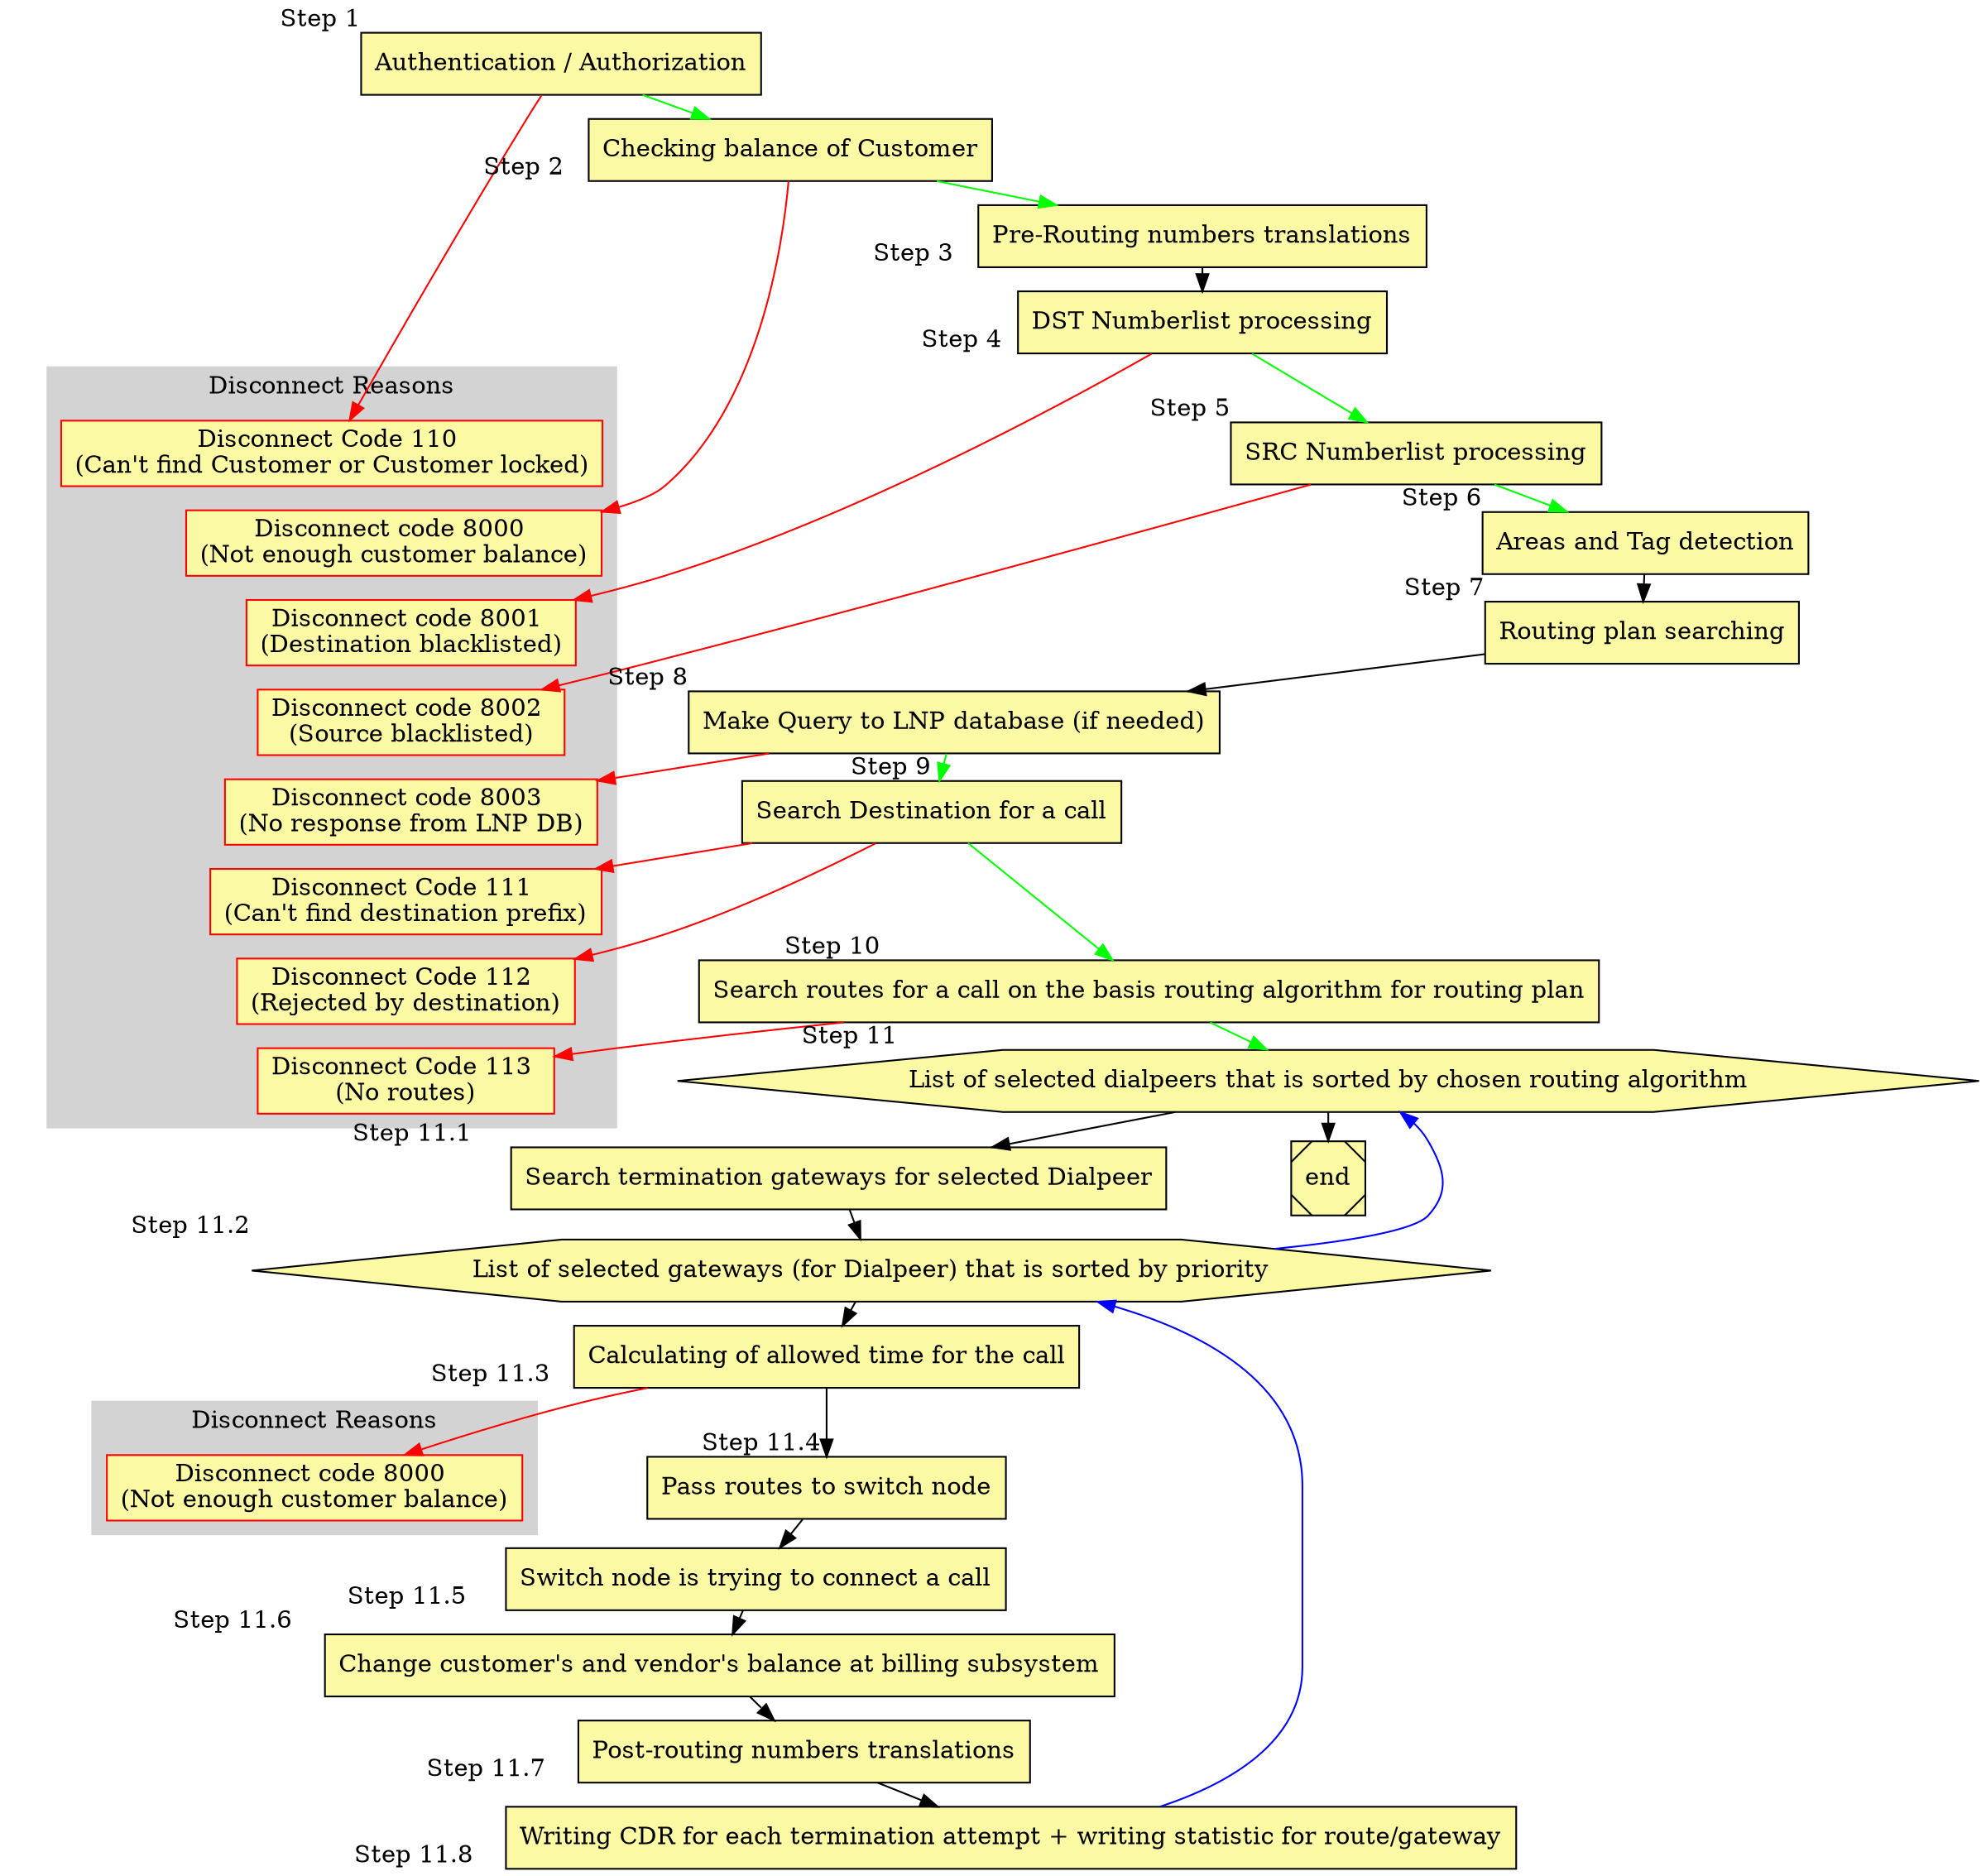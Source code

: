 digraph Routing {

    node [style=filled; fillcolor="#FCF9A5"];
    graph [nodesep=1, ranksep=0.2, mindist=0.5];

    subgraph cluster_DC {
        style=filled;
        color=lightgrey;
        node [style=filled,color=red];

        reason1 [label = "Disconnect Code 110 \n(Can't find Customer or Customer locked)"; shape=box; sides=4 ];
        reason2 [label = "Disconnect code 8000 \n(Not enough customer balance)"; shape=box; sides=4 ];
        reason3 [label = "Disconnect code 8001 \n(Destination blacklisted)"; shape=box; sides=4 ];
        reason4 [label = "Disconnect code 8002 \n(Source blacklisted)"; shape=box; sides=4 ];
        reason5 [label = "Disconnect code 8003 \n(No response from LNP DB)"; shape=box; sides=4 ];
        reason6 [label = "Disconnect Code 111 \n(Can't find destination prefix)"; shape=box; sides=4 ];
        reason7 [label = "Disconnect Code 112 \n(Rejected by destination)"; shape=box; sides=4 ];
        reason8 [label = "Disconnect Code 113 \n(No routes)"; shape=box; sides=4 ];

        reason1->reason2 [style=invis];
        reason2->reason3 [style=invis];
        reason3->reason4 [style=invis];
        reason4->reason5 [style=invis];
        reason5->reason6 [style=invis];
        reason6->reason7 [style=invis];
        reason7->reason8 [style=invis];
        label = "Disconnect Reasons";
    }

    subgraph cluster_DC2 {
        style=filled;
        color=lightgrey;
        node [style=filled,color=red];

        reason9 [label = "Disconnect code 8000 \n(Not enough customer balance)"; shape=box; sides=4 ];

        label = "Disconnect Reasons";
    }


    block1 [label = "Authentication / Authorization"; xlabel = "Step 1"; shape=box; sides=4 ];
    block2 [label = "Checking balance of Customer"; xlabel = "Step 2   "; shape=box; sides=4 ];
    block3 [label = "Pre-Routing numbers translations"; xlabel = "Step 3   "; shape=box; sides=4 ];
    block4 [label = "DST Numberlist processing"; xlabel = "Step 4  "; shape=box; sides=4 ];
    block5 [label = "SRC Numberlist processing"; xlabel = "Step 5"; shape=box; sides=4 ];
    block6 [label = "Areas and Tag detection"; xlabel = "Step 6"; shape=box; sides=4 ];
    block7 [label = "Routing plan searching"; xlabel = "Step 7"; shape=box; sides=4 ];
    block8 [label = "Make Query to LNP database (if needed)"; xlabel = "Step 8"; shape=box; sides=4 ];
    block9 [label = "Search Destination for a call"; xlabel = "              Step 9"; shape=box; sides=4 ];
    block10 [label = "Search routes for a call on the basis routing algorithm for routing plan"; xlabel = "           Step 10"; shape=box; sides=4 ];

    block11 [label = "List of selected dialpeers that is sorted by chosen routing algorithm"; xlabel = "                Step 11"; shape=hexagon];

    block12 [label = "Search termination gateways for selected Dialpeer"; xlabel = "Step 11.1     "; shape=box; sides=4 ];

    block13 [label = "List of selected gateways (for Dialpeer) that is sorted by priority"; xlabel = "                Step 11.2"; shape=hexagon];

    block14 [label = "Calculating of allowed time for the call"; xlabel = "Step 11.3   "; shape=box; sides=4 ];

    block15 [label = "Pass routes to switch node"; xlabel = "       Step 11.4   "; shape=box; sides=4 ];
    block16 [label = "Switch node is trying to connect a call"; xlabel = "\nStep 11.5     "; shape=box; sides=4 ];
    block17 [label = "Change customer's and vendor's balance at billing subsystem"; xlabel = "Step 11.6    "; shape=box; sides=4 ];
    block18 [label = "Post-routing numbers translations"; xlabel = "Step 11.7    "; shape=box; sides=4 ];
    block19 [label = "Writing CDR for each termination attempt + writing statistic for route/gateway"; xlabel = "Step 11.8    "; shape=box; sides=4 ];
    end [shape=Msquare];

    block1 -> block2 [color=green];
    block1 -> reason1 [color=red];

    block2 -> block3 [color=green];
    block2 -> reason2 [color=red];
    block3 -> block4 [color=black];
    block4 -> block5 [color=green];
    block4 -> reason3 [color=red];
    block5 -> block6 [color=green];
    block5 -> reason4 [color=red];
    block6 -> block7 [color=black];
    block7 -> block8 [color=black];
    block8 -> block9 [color=green];
    block8 -> reason5 [color=red];
    block9 -> block10 [color=green];
    block9 -> reason6 [color=red];
    block9 -> reason7 [color=red];
    block10 -> block11 [color=green];
    block10 -> reason8 [color=red];
    block11 -> block12 [color=black];
    block12 -> block13 [color=black];
    block13 -> block14 [color=black];
    block14 -> block15 [color=black];
    block14 -> reason9 [color=red];
    block15 -> block16 [color=black];
    block16 -> block17 [color=black];
    block17 -> block18 [color=black];
    block18 -> block19 [color=black];
    block19 -> block13 [color=blue];
    block13 -> block11 [color=blue];

    block11 -> end [color=black];


}